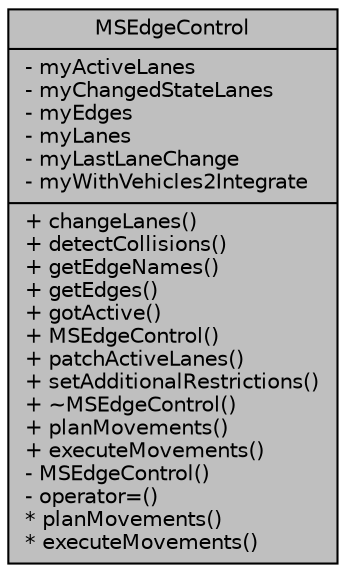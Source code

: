 digraph "MSEdgeControl"
{
  edge [fontname="Helvetica",fontsize="10",labelfontname="Helvetica",labelfontsize="10"];
  node [fontname="Helvetica",fontsize="10",shape=record];
  Node1 [label="{MSEdgeControl\n|- myActiveLanes\l- myChangedStateLanes\l- myEdges\l- myLanes\l- myLastLaneChange\l- myWithVehicles2Integrate\l|+ changeLanes()\l+ detectCollisions()\l+ getEdgeNames()\l+ getEdges()\l+ gotActive()\l+ MSEdgeControl()\l+ patchActiveLanes()\l+ setAdditionalRestrictions()\l+ ~MSEdgeControl()\l+ planMovements()\l+ executeMovements()\l- MSEdgeControl()\l- operator=()\l* planMovements()\l* executeMovements()\l}",height=0.2,width=0.4,color="black", fillcolor="grey75", style="filled", fontcolor="black"];
}
